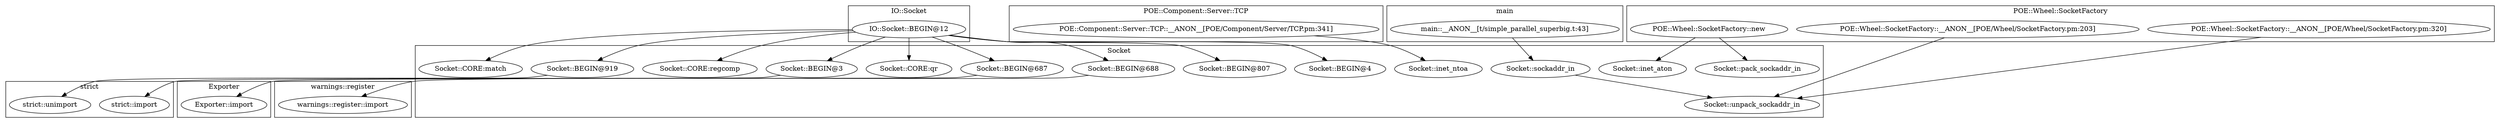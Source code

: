 digraph {
graph [overlap=false]
subgraph cluster_IO_Socket {
	label="IO::Socket";
	"IO::Socket::BEGIN@12";
}
subgraph cluster_Exporter {
	label="Exporter";
	"Exporter::import";
}
subgraph cluster_Socket {
	label="Socket";
	"Socket::BEGIN@4";
	"Socket::BEGIN@807";
	"Socket::BEGIN@3";
	"Socket::inet_aton";
	"Socket::CORE:qr";
	"Socket::BEGIN@919";
	"Socket::CORE:regcomp";
	"Socket::pack_sockaddr_in";
	"Socket::sockaddr_in";
	"Socket::BEGIN@687";
	"Socket::inet_ntoa";
	"Socket::CORE:match";
	"Socket::BEGIN@688";
	"Socket::unpack_sockaddr_in";
}
subgraph cluster_strict {
	label="strict";
	"strict::import";
	"strict::unimport";
}
subgraph cluster_warnings_register {
	label="warnings::register";
	"warnings::register::import";
}
subgraph cluster_POE_Component_Server_TCP {
	label="POE::Component::Server::TCP";
	"POE::Component::Server::TCP::__ANON__[POE/Component/Server/TCP.pm:341]";
}
subgraph cluster_main {
	label="main";
	"main::__ANON__[t/simple_parallel_superbig.t:43]";
}
subgraph cluster_POE_Wheel_SocketFactory {
	label="POE::Wheel::SocketFactory";
	"POE::Wheel::SocketFactory::__ANON__[POE/Wheel/SocketFactory.pm:203]";
	"POE::Wheel::SocketFactory::__ANON__[POE/Wheel/SocketFactory.pm:320]";
	"POE::Wheel::SocketFactory::new";
}
"POE::Component::Server::TCP::__ANON__[POE/Component/Server/TCP.pm:341]" -> "Socket::inet_ntoa";
"IO::Socket::BEGIN@12" -> "Socket::CORE:match";
"Socket::BEGIN@3" -> "strict::import";
"IO::Socket::BEGIN@12" -> "Socket::BEGIN@688";
"IO::Socket::BEGIN@12" -> "Socket::CORE:regcomp";
"POE::Wheel::SocketFactory::new" -> "Socket::pack_sockaddr_in";
"Socket::BEGIN@919" -> "strict::unimport";
"main::__ANON__[t/simple_parallel_superbig.t:43]" -> "Socket::sockaddr_in";
"IO::Socket::BEGIN@12" -> "Socket::BEGIN@919";
"POE::Wheel::SocketFactory::__ANON__[POE/Wheel/SocketFactory.pm:203]" -> "Socket::unpack_sockaddr_in";
"POE::Wheel::SocketFactory::__ANON__[POE/Wheel/SocketFactory.pm:320]" -> "Socket::unpack_sockaddr_in";
"Socket::sockaddr_in" -> "Socket::unpack_sockaddr_in";
"IO::Socket::BEGIN@12" -> "Socket::BEGIN@807";
"IO::Socket::BEGIN@12" -> "Socket::BEGIN@687";
"POE::Wheel::SocketFactory::new" -> "Socket::inet_aton";
"IO::Socket::BEGIN@12" -> "Socket::BEGIN@4";
"Socket::BEGIN@688" -> "warnings::register::import";
"Socket::BEGIN@687" -> "Exporter::import";
"IO::Socket::BEGIN@12" -> "Socket::BEGIN@3";
"IO::Socket::BEGIN@12" -> "Socket::CORE:qr";
}
